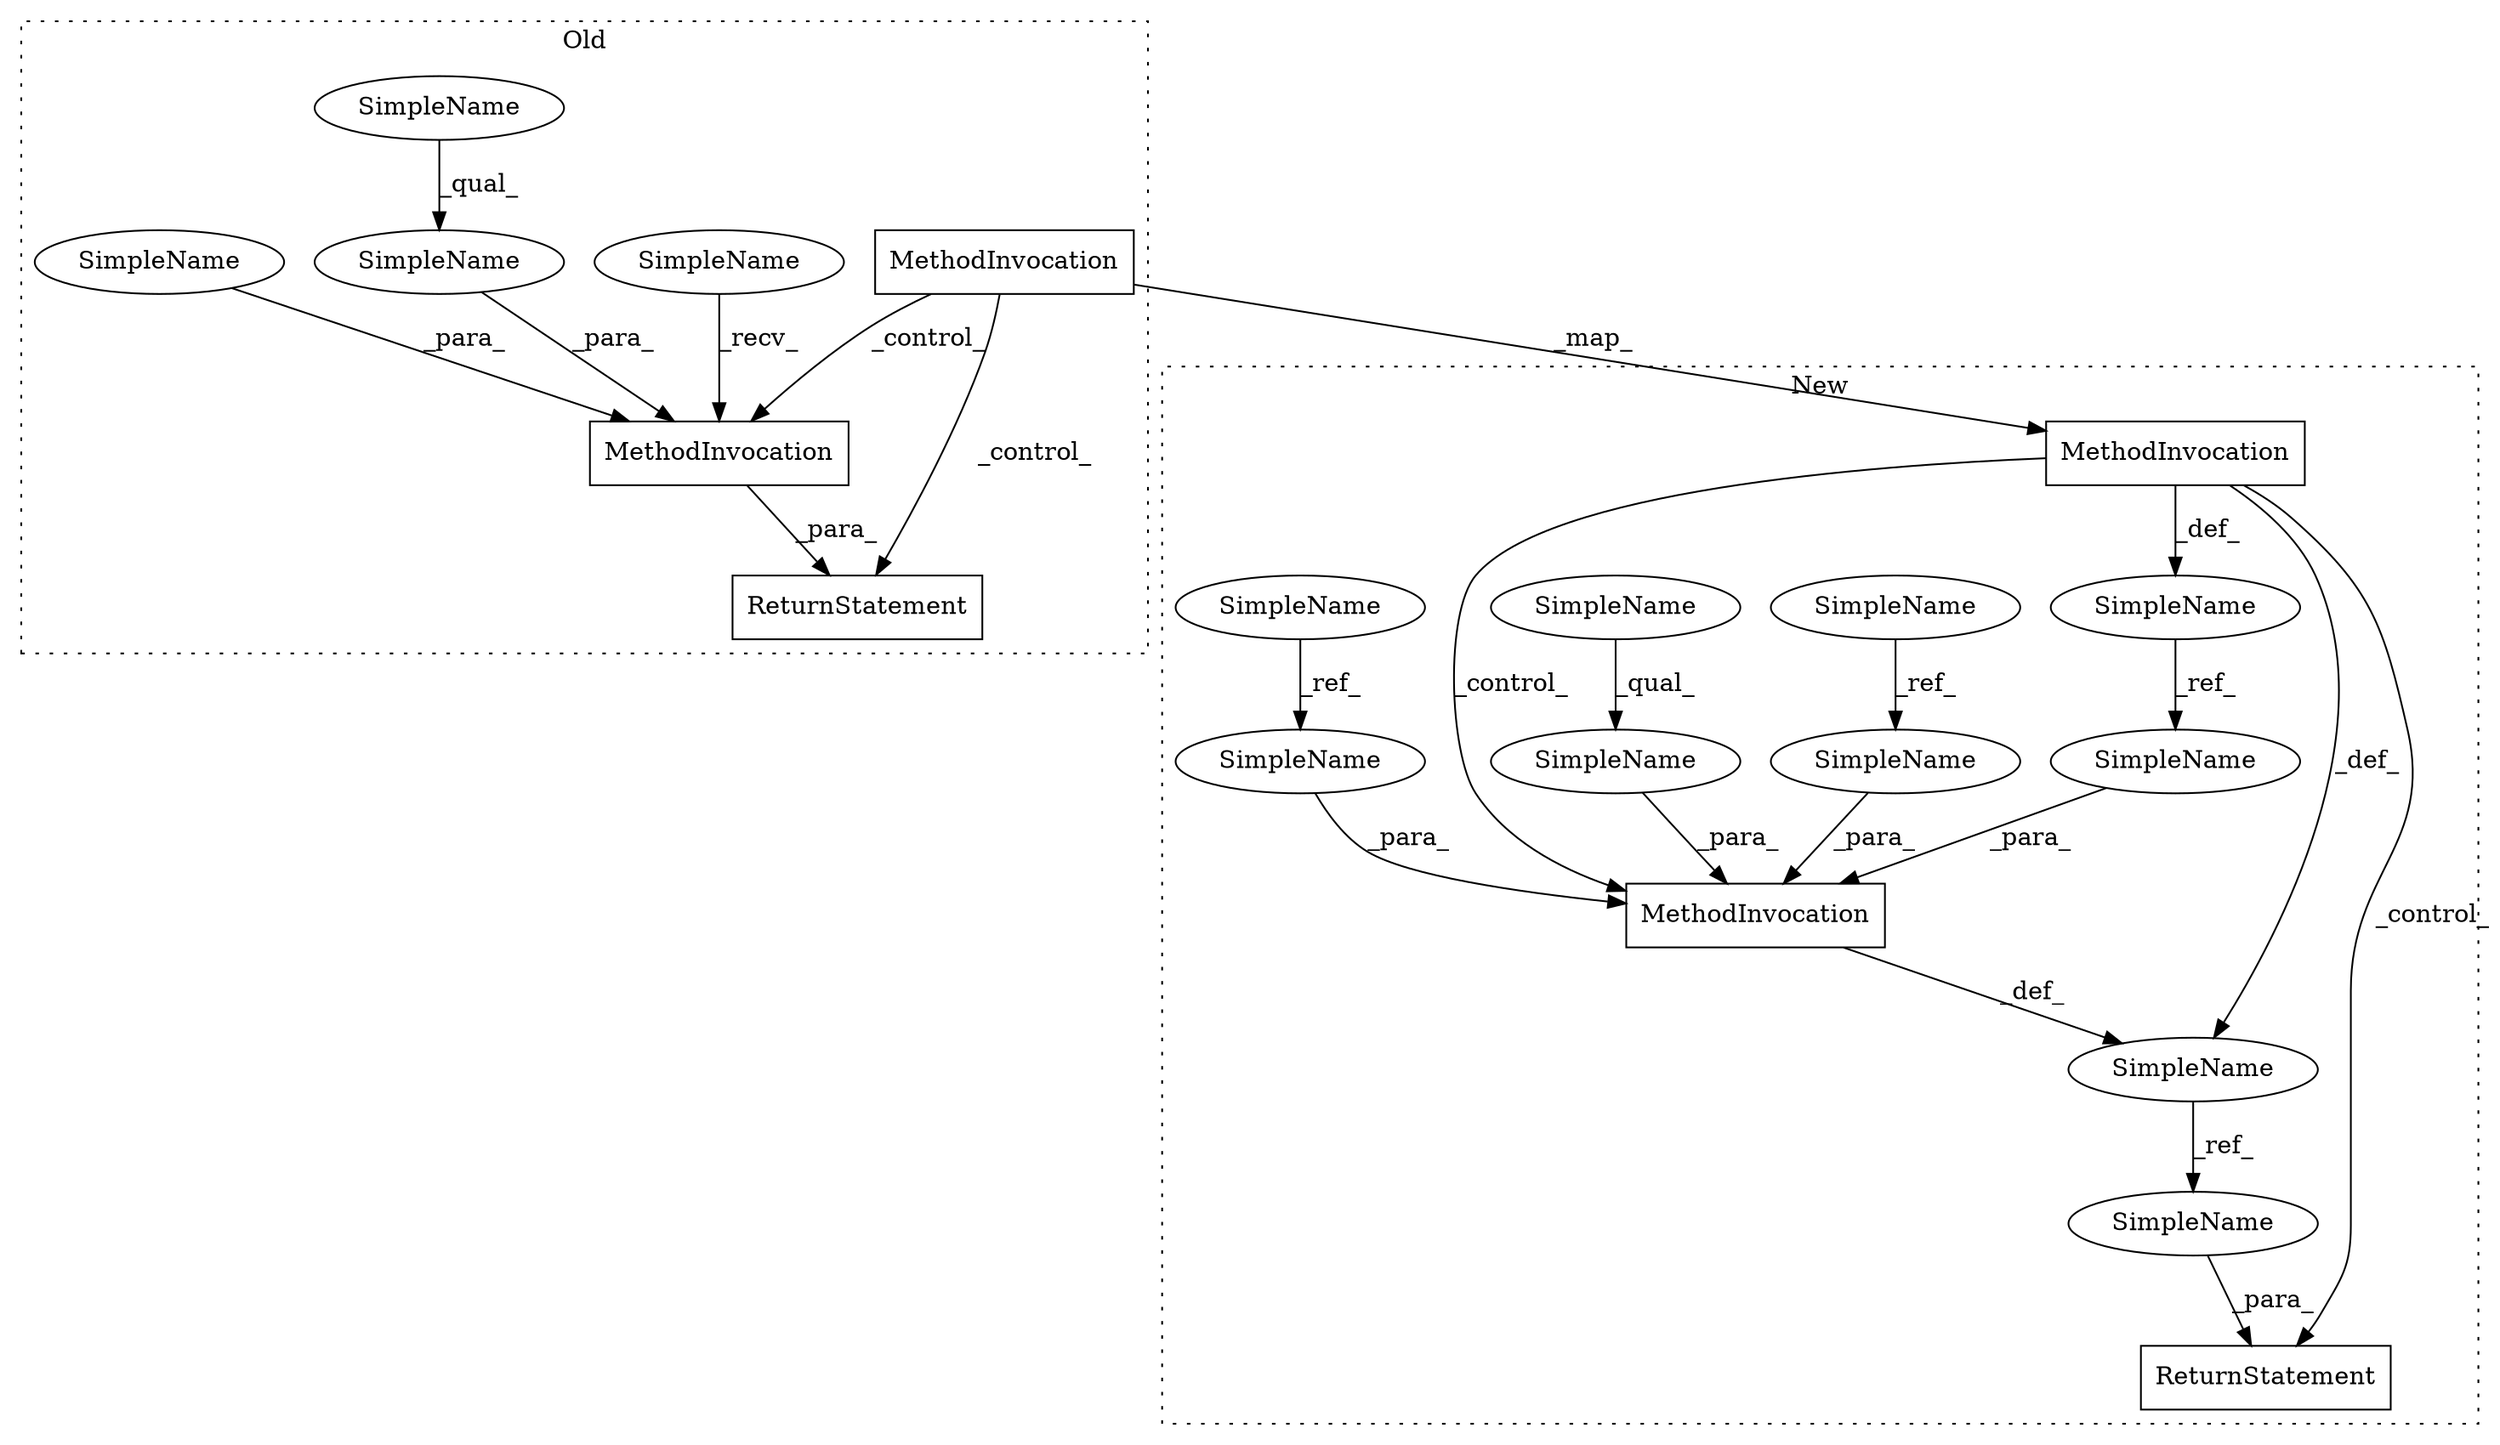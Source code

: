 digraph G {
subgraph cluster0 {
2 [label="MethodInvocation" a="32" s="32146" l="8" shape="box"];
4 [label="MethodInvocation" a="32" s="32322,32380" l="5,1" shape="box"];
5 [label="ReturnStatement" a="41" s="32309" l="7" shape="box"];
8 [label="SimpleName" a="42" s="32327" l="20" shape="ellipse"];
14 [label="SimpleName" a="42" s="32316" l="5" shape="ellipse"];
18 [label="SimpleName" a="42" s="32327" l="7" shape="ellipse"];
20 [label="SimpleName" a="42" s="32373" l="7" shape="ellipse"];
label = "Old";
style="dotted";
}
subgraph cluster1 {
1 [label="MethodInvocation" a="32" s="33088,33130" l="9,1" shape="box"];
3 [label="MethodInvocation" a="32" s="32869" l="8" shape="box"];
6 [label="ReturnStatement" a="41" s="33239" l="7" shape="box"];
7 [label="SimpleName" a="42" s="33077" l="8" shape="ellipse"];
9 [label="SimpleName" a="42" s="33097" l="7" shape="ellipse"];
10 [label="SimpleName" a="42" s="32734" l="7" shape="ellipse"];
11 [label="SimpleName" a="42" s="32836" l="7" shape="ellipse"];
12 [label="SimpleName" a="42" s="33111" l="10" shape="ellipse"];
13 [label="SimpleName" a="42" s="32857" l="3" shape="ellipse"];
15 [label="SimpleName" a="42" s="33111" l="5" shape="ellipse"];
16 [label="SimpleName" a="42" s="33123" l="7" shape="ellipse"];
17 [label="SimpleName" a="42" s="33106" l="3" shape="ellipse"];
19 [label="SimpleName" a="42" s="33246" l="8" shape="ellipse"];
label = "New";
style="dotted";
}
1 -> 7 [label="_def_"];
2 -> 5 [label="_control_"];
2 -> 4 [label="_control_"];
2 -> 3 [label="_map_"];
3 -> 7 [label="_def_"];
3 -> 13 [label="_def_"];
3 -> 6 [label="_control_"];
3 -> 1 [label="_control_"];
4 -> 5 [label="_para_"];
7 -> 19 [label="_ref_"];
8 -> 4 [label="_para_"];
9 -> 1 [label="_para_"];
10 -> 9 [label="_ref_"];
11 -> 16 [label="_ref_"];
12 -> 1 [label="_para_"];
13 -> 17 [label="_ref_"];
14 -> 4 [label="_recv_"];
15 -> 12 [label="_qual_"];
16 -> 1 [label="_para_"];
17 -> 1 [label="_para_"];
18 -> 8 [label="_qual_"];
19 -> 6 [label="_para_"];
20 -> 4 [label="_para_"];
}